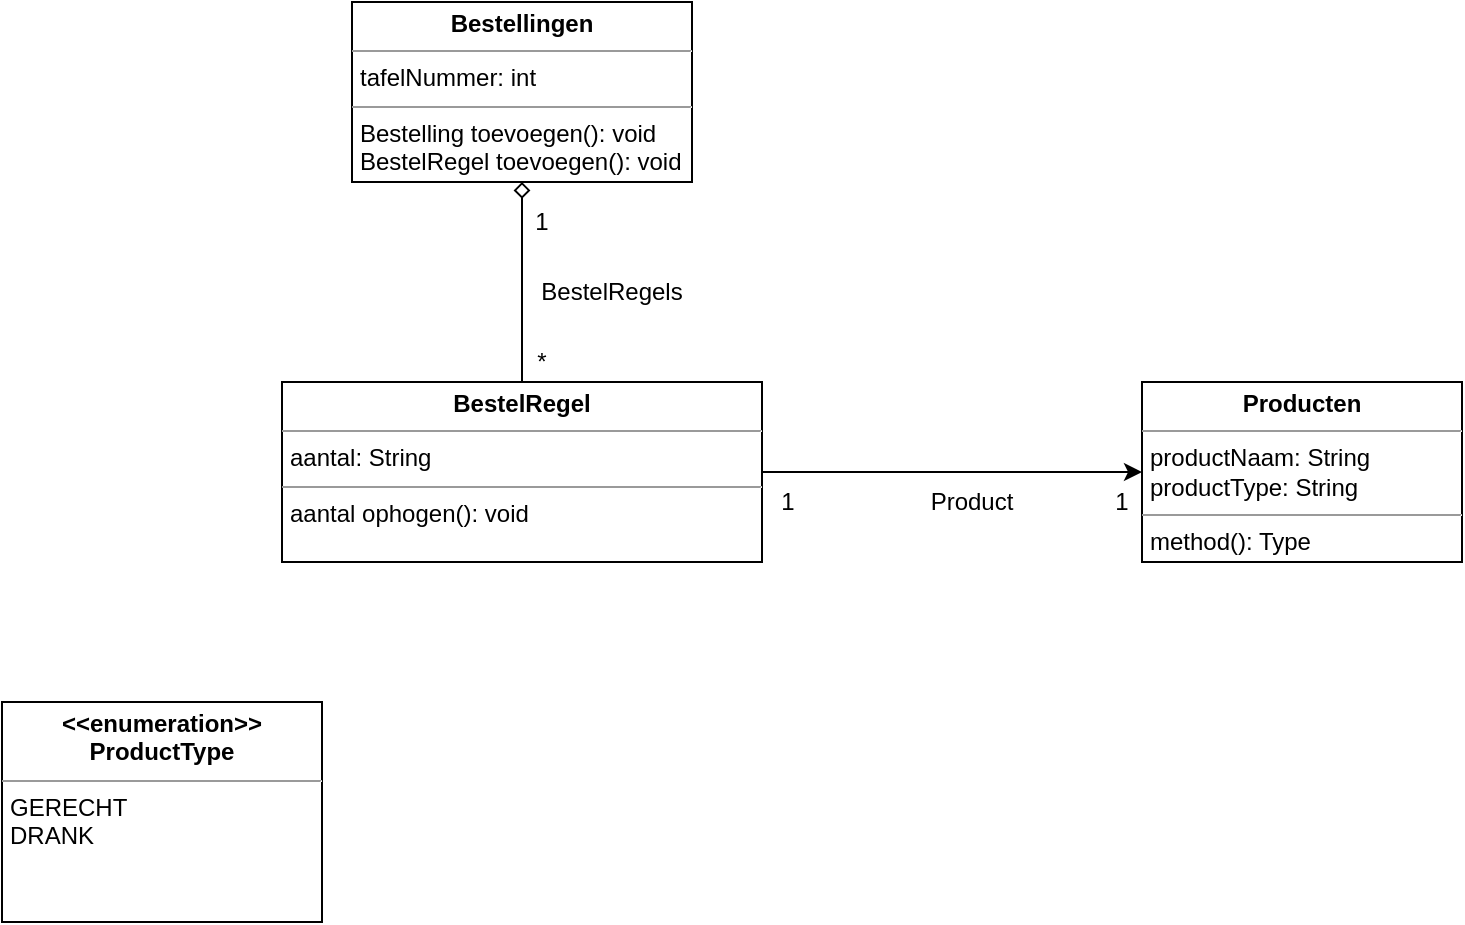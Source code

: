 <mxfile version="15.7.3" type="device"><diagram id="Dpo0BysFUHlEDQWHIDRA" name="Page-1"><mxGraphModel dx="1104" dy="765" grid="1" gridSize="10" guides="1" tooltips="1" connect="1" arrows="1" fold="1" page="1" pageScale="1" pageWidth="850" pageHeight="1100" math="0" shadow="0"><root><mxCell id="0"/><mxCell id="1" parent="0"/><mxCell id="QdfYRC2bH6grC0J3nf3h-10" style="edgeStyle=orthogonalEdgeStyle;rounded=0;orthogonalLoop=1;jettySize=auto;html=1;exitX=0.5;exitY=0;exitDx=0;exitDy=0;entryX=0.5;entryY=1;entryDx=0;entryDy=0;endArrow=diamond;endFill=0;" edge="1" parent="1" source="QdfYRC2bH6grC0J3nf3h-6" target="QdfYRC2bH6grC0J3nf3h-5"><mxGeometry relative="1" as="geometry"/></mxCell><mxCell id="QdfYRC2bH6grC0J3nf3h-5" value="&lt;p style=&quot;margin: 0px ; margin-top: 4px ; text-align: center&quot;&gt;&lt;b&gt;Bestellingen&lt;/b&gt;&lt;/p&gt;&lt;hr size=&quot;1&quot;&gt;&lt;p style=&quot;margin: 0px ; margin-left: 4px&quot;&gt;tafelNummer: int&lt;/p&gt;&lt;hr size=&quot;1&quot;&gt;&lt;p style=&quot;margin: 0px ; margin-left: 4px&quot;&gt;Bestelling toevoegen(): void&lt;/p&gt;&lt;p style=&quot;margin: 0px ; margin-left: 4px&quot;&gt;BestelRegel toevoegen(): void&lt;br&gt;&lt;/p&gt;" style="verticalAlign=top;align=left;overflow=fill;fontSize=12;fontFamily=Helvetica;html=1;" vertex="1" parent="1"><mxGeometry x="195" y="170" width="170" height="90" as="geometry"/></mxCell><mxCell id="QdfYRC2bH6grC0J3nf3h-11" style="edgeStyle=orthogonalEdgeStyle;rounded=0;orthogonalLoop=1;jettySize=auto;html=1;exitX=1;exitY=0.5;exitDx=0;exitDy=0;entryX=0;entryY=0.5;entryDx=0;entryDy=0;" edge="1" parent="1" source="QdfYRC2bH6grC0J3nf3h-6" target="QdfYRC2bH6grC0J3nf3h-7"><mxGeometry relative="1" as="geometry"/></mxCell><mxCell id="QdfYRC2bH6grC0J3nf3h-6" value="&lt;p style=&quot;margin: 0px ; margin-top: 4px ; text-align: center&quot;&gt;&lt;b&gt;BestelRegel&lt;/b&gt;&lt;/p&gt;&lt;hr size=&quot;1&quot;&gt;&lt;p style=&quot;margin: 0px ; margin-left: 4px&quot;&gt;aantal: String&lt;/p&gt;&lt;hr size=&quot;1&quot;&gt;&lt;p style=&quot;margin: 0px ; margin-left: 4px&quot;&gt;aantal ophogen(): void&lt;/p&gt;" style="verticalAlign=top;align=left;overflow=fill;fontSize=12;fontFamily=Helvetica;html=1;" vertex="1" parent="1"><mxGeometry x="160" y="360" width="240" height="90" as="geometry"/></mxCell><mxCell id="QdfYRC2bH6grC0J3nf3h-7" value="&lt;p style=&quot;margin: 0px ; margin-top: 4px ; text-align: center&quot;&gt;&lt;b&gt;Producten&lt;/b&gt;&lt;/p&gt;&lt;hr size=&quot;1&quot;&gt;&lt;p style=&quot;margin: 0px ; margin-left: 4px&quot;&gt;productNaam: String&lt;/p&gt;&lt;p style=&quot;margin: 0px ; margin-left: 4px&quot;&gt;productType: String&lt;/p&gt;&lt;hr size=&quot;1&quot;&gt;&lt;p style=&quot;margin: 0px ; margin-left: 4px&quot;&gt;method(): Type&lt;/p&gt;" style="verticalAlign=top;align=left;overflow=fill;fontSize=12;fontFamily=Helvetica;html=1;" vertex="1" parent="1"><mxGeometry x="590" y="360" width="160" height="90" as="geometry"/></mxCell><mxCell id="QdfYRC2bH6grC0J3nf3h-8" value="&lt;p style=&quot;margin: 0px ; margin-top: 4px ; text-align: center&quot;&gt;&lt;b&gt;&amp;lt;&amp;lt;enumeration&amp;gt;&amp;gt;&lt;br&gt;ProductType&lt;/b&gt;&lt;/p&gt;&lt;hr size=&quot;1&quot;&gt;&lt;p style=&quot;margin: 0px ; margin-left: 4px&quot;&gt;GERECHT&lt;/p&gt;&lt;p style=&quot;margin: 0px ; margin-left: 4px&quot;&gt;&lt;/p&gt;&lt;p style=&quot;margin: 0px ; margin-left: 4px&quot;&gt;DRANK&lt;/p&gt;" style="verticalAlign=top;align=left;overflow=fill;fontSize=12;fontFamily=Helvetica;html=1;" vertex="1" parent="1"><mxGeometry x="20" y="520" width="160" height="110" as="geometry"/></mxCell><mxCell id="QdfYRC2bH6grC0J3nf3h-12" value="1" style="text;html=1;strokeColor=none;fillColor=none;align=center;verticalAlign=middle;whiteSpace=wrap;rounded=0;" vertex="1" parent="1"><mxGeometry x="280" y="270" width="20" height="20" as="geometry"/></mxCell><mxCell id="QdfYRC2bH6grC0J3nf3h-13" value="*" style="text;html=1;strokeColor=none;fillColor=none;align=center;verticalAlign=middle;whiteSpace=wrap;rounded=0;" vertex="1" parent="1"><mxGeometry x="280" y="340" width="20" height="20" as="geometry"/></mxCell><mxCell id="QdfYRC2bH6grC0J3nf3h-15" value="1" style="text;html=1;strokeColor=none;fillColor=none;align=center;verticalAlign=middle;whiteSpace=wrap;rounded=0;" vertex="1" parent="1"><mxGeometry x="570" y="410" width="20" height="20" as="geometry"/></mxCell><mxCell id="QdfYRC2bH6grC0J3nf3h-16" value="1" style="text;html=1;strokeColor=none;fillColor=none;align=center;verticalAlign=middle;whiteSpace=wrap;rounded=0;" vertex="1" parent="1"><mxGeometry x="402.5" y="410" width="20" height="20" as="geometry"/></mxCell><mxCell id="QdfYRC2bH6grC0J3nf3h-17" value="BestelRegels" style="text;html=1;strokeColor=none;fillColor=none;align=center;verticalAlign=middle;whiteSpace=wrap;rounded=0;" vertex="1" parent="1"><mxGeometry x="280" y="300" width="90" height="30" as="geometry"/></mxCell><mxCell id="QdfYRC2bH6grC0J3nf3h-18" value="Product" style="text;html=1;strokeColor=none;fillColor=none;align=center;verticalAlign=middle;whiteSpace=wrap;rounded=0;" vertex="1" parent="1"><mxGeometry x="480" y="405" width="50" height="30" as="geometry"/></mxCell></root></mxGraphModel></diagram></mxfile>
